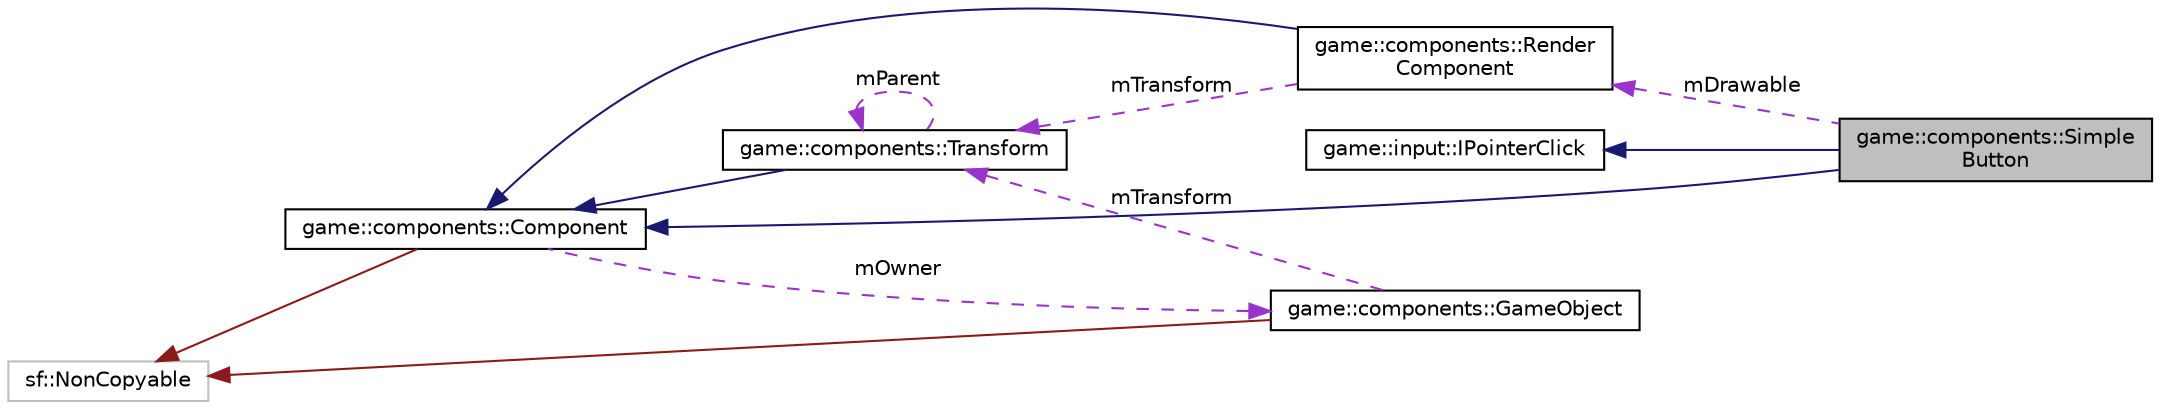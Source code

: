 digraph "game::components::SimpleButton"
{
 // LATEX_PDF_SIZE
  edge [fontname="Helvetica",fontsize="10",labelfontname="Helvetica",labelfontsize="10"];
  node [fontname="Helvetica",fontsize="10",shape=record];
  rankdir="LR";
  Node1 [label="game::components::Simple\lButton",height=0.2,width=0.4,color="black", fillcolor="grey75", style="filled", fontcolor="black",tooltip="button class that can function as a button but does not need a button define file"];
  Node2 -> Node1 [dir="back",color="midnightblue",fontsize="10",style="solid"];
  Node2 [label="game::components::Component",height=0.2,width=0.4,color="black", fillcolor="white", style="filled",URL="$classgame_1_1components_1_1Component.html",tooltip="base class for all components"];
  Node3 -> Node2 [dir="back",color="firebrick4",fontsize="10",style="solid"];
  Node3 [label="sf::NonCopyable",height=0.2,width=0.4,color="grey75", fillcolor="white", style="filled",tooltip=" "];
  Node4 -> Node2 [dir="back",color="darkorchid3",fontsize="10",style="dashed",label=" mOwner" ];
  Node4 [label="game::components::GameObject",height=0.2,width=0.4,color="black", fillcolor="white", style="filled",URL="$classgame_1_1components_1_1GameObject.html",tooltip="container class for a group of components"];
  Node3 -> Node4 [dir="back",color="firebrick4",fontsize="10",style="solid"];
  Node5 -> Node4 [dir="back",color="darkorchid3",fontsize="10",style="dashed",label=" mTransform" ];
  Node5 [label="game::components::Transform",height=0.2,width=0.4,color="black", fillcolor="white", style="filled",URL="$classgame_1_1components_1_1Transform.html",tooltip="transform component of a gameobject"];
  Node2 -> Node5 [dir="back",color="midnightblue",fontsize="10",style="solid"];
  Node5 -> Node5 [dir="back",color="darkorchid3",fontsize="10",style="dashed",label=" mParent" ];
  Node6 -> Node1 [dir="back",color="midnightblue",fontsize="10",style="solid"];
  Node6 [label="game::input::IPointerClick",height=0.2,width=0.4,color="black", fillcolor="white", style="filled",URL="$classgame_1_1input_1_1IPointerClick.html",tooltip="interface for pointer clicks event handlers"];
  Node7 -> Node1 [dir="back",color="darkorchid3",fontsize="10",style="dashed",label=" mDrawable" ];
  Node7 [label="game::components::Render\lComponent",height=0.2,width=0.4,color="black", fillcolor="white", style="filled",URL="$classgame_1_1components_1_1RenderComponent.html",tooltip="base class for all the drawables in the game"];
  Node2 -> Node7 [dir="back",color="midnightblue",fontsize="10",style="solid"];
  Node5 -> Node7 [dir="back",color="darkorchid3",fontsize="10",style="dashed",label=" mTransform" ];
}
